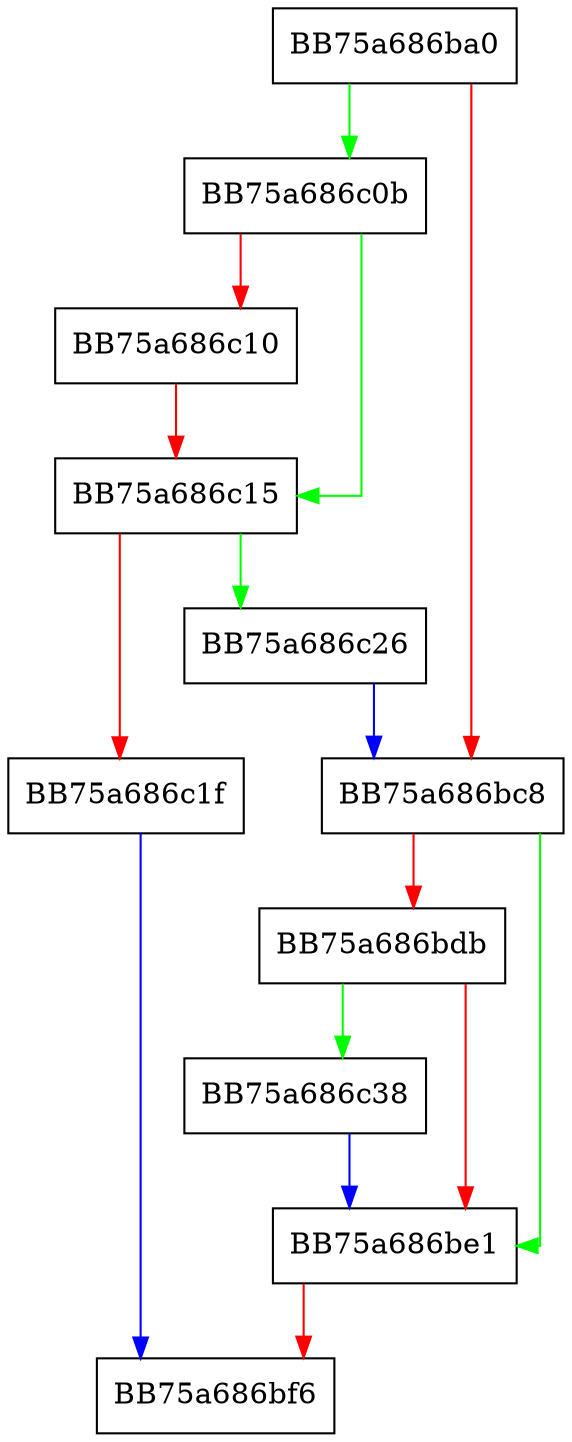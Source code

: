 digraph Write {
  node [shape="box"];
  graph [splines=ortho];
  BB75a686ba0 -> BB75a686c0b [color="green"];
  BB75a686ba0 -> BB75a686bc8 [color="red"];
  BB75a686bc8 -> BB75a686be1 [color="green"];
  BB75a686bc8 -> BB75a686bdb [color="red"];
  BB75a686bdb -> BB75a686c38 [color="green"];
  BB75a686bdb -> BB75a686be1 [color="red"];
  BB75a686be1 -> BB75a686bf6 [color="red"];
  BB75a686c0b -> BB75a686c15 [color="green"];
  BB75a686c0b -> BB75a686c10 [color="red"];
  BB75a686c10 -> BB75a686c15 [color="red"];
  BB75a686c15 -> BB75a686c26 [color="green"];
  BB75a686c15 -> BB75a686c1f [color="red"];
  BB75a686c1f -> BB75a686bf6 [color="blue"];
  BB75a686c26 -> BB75a686bc8 [color="blue"];
  BB75a686c38 -> BB75a686be1 [color="blue"];
}
